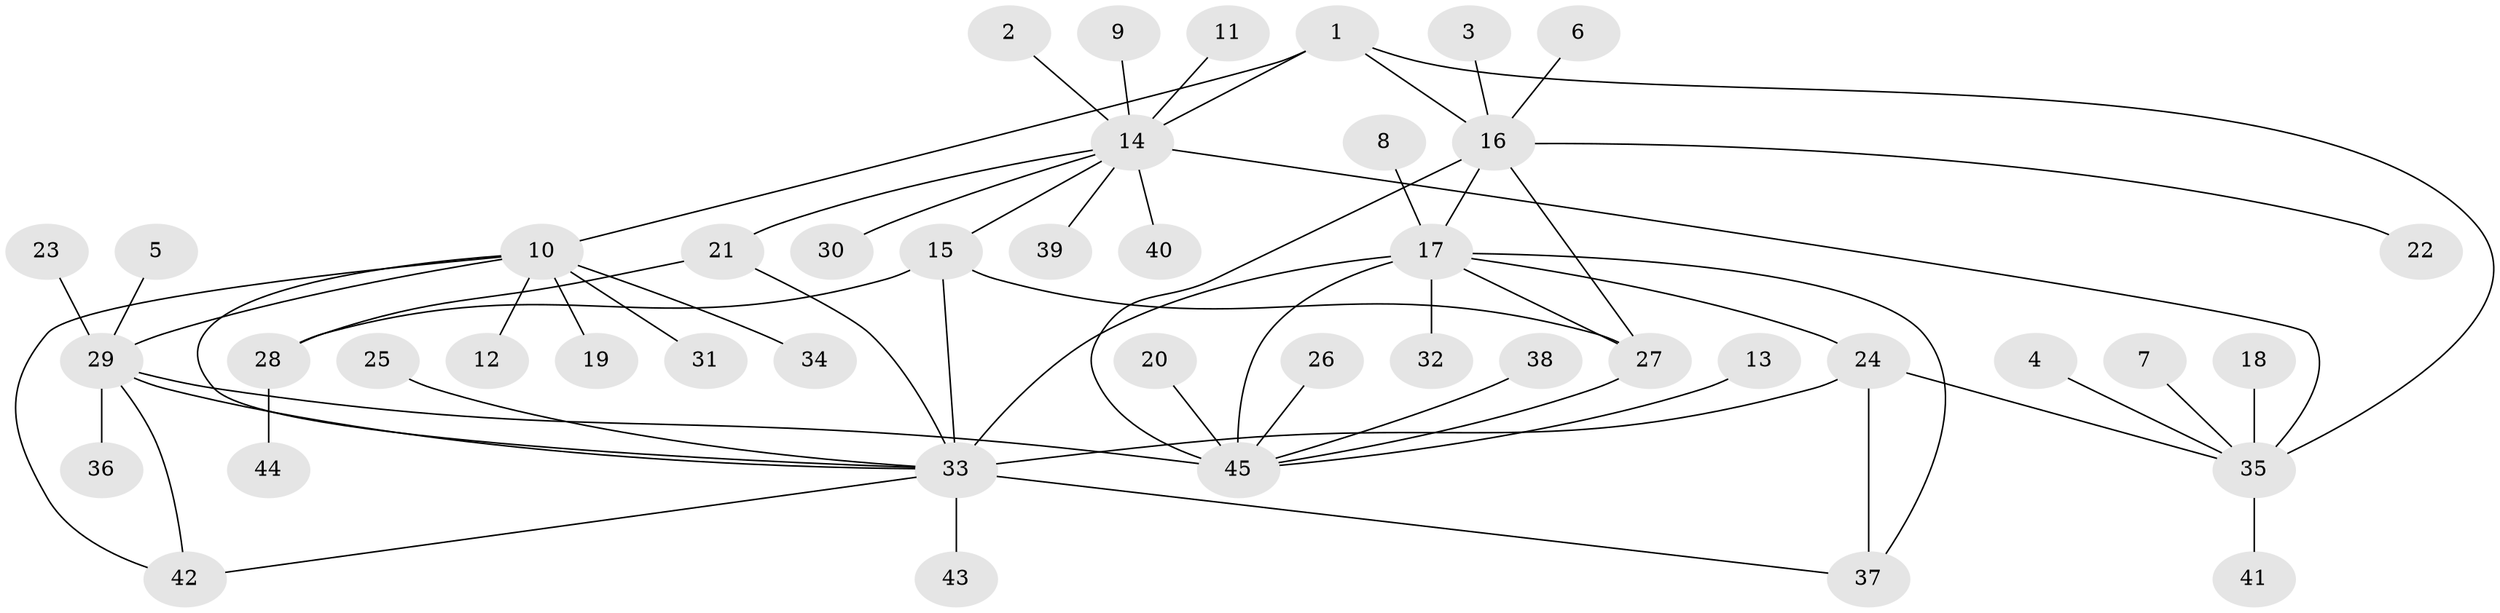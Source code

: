 // original degree distribution, {5: 0.022222222222222223, 6: 0.022222222222222223, 7: 0.044444444444444446, 8: 0.03333333333333333, 10: 0.022222222222222223, 3: 0.06666666666666667, 9: 0.022222222222222223, 4: 0.022222222222222223, 11: 0.011111111111111112, 1: 0.5888888888888889, 2: 0.14444444444444443}
// Generated by graph-tools (version 1.1) at 2025/02/03/09/25 03:02:34]
// undirected, 45 vertices, 61 edges
graph export_dot {
graph [start="1"]
  node [color=gray90,style=filled];
  1;
  2;
  3;
  4;
  5;
  6;
  7;
  8;
  9;
  10;
  11;
  12;
  13;
  14;
  15;
  16;
  17;
  18;
  19;
  20;
  21;
  22;
  23;
  24;
  25;
  26;
  27;
  28;
  29;
  30;
  31;
  32;
  33;
  34;
  35;
  36;
  37;
  38;
  39;
  40;
  41;
  42;
  43;
  44;
  45;
  1 -- 10 [weight=1.0];
  1 -- 14 [weight=2.0];
  1 -- 16 [weight=1.0];
  1 -- 35 [weight=1.0];
  2 -- 14 [weight=1.0];
  3 -- 16 [weight=1.0];
  4 -- 35 [weight=1.0];
  5 -- 29 [weight=1.0];
  6 -- 16 [weight=1.0];
  7 -- 35 [weight=1.0];
  8 -- 17 [weight=1.0];
  9 -- 14 [weight=1.0];
  10 -- 12 [weight=1.0];
  10 -- 19 [weight=1.0];
  10 -- 29 [weight=1.0];
  10 -- 31 [weight=1.0];
  10 -- 33 [weight=1.0];
  10 -- 34 [weight=1.0];
  10 -- 42 [weight=1.0];
  11 -- 14 [weight=1.0];
  13 -- 45 [weight=1.0];
  14 -- 15 [weight=1.0];
  14 -- 21 [weight=1.0];
  14 -- 30 [weight=1.0];
  14 -- 35 [weight=2.0];
  14 -- 39 [weight=1.0];
  14 -- 40 [weight=1.0];
  15 -- 27 [weight=1.0];
  15 -- 28 [weight=3.0];
  15 -- 33 [weight=2.0];
  16 -- 17 [weight=1.0];
  16 -- 22 [weight=1.0];
  16 -- 27 [weight=1.0];
  16 -- 45 [weight=1.0];
  17 -- 24 [weight=1.0];
  17 -- 27 [weight=1.0];
  17 -- 32 [weight=1.0];
  17 -- 33 [weight=1.0];
  17 -- 37 [weight=1.0];
  17 -- 45 [weight=2.0];
  18 -- 35 [weight=1.0];
  20 -- 45 [weight=1.0];
  21 -- 28 [weight=1.0];
  21 -- 33 [weight=1.0];
  23 -- 29 [weight=1.0];
  24 -- 33 [weight=2.0];
  24 -- 35 [weight=1.0];
  24 -- 37 [weight=1.0];
  25 -- 33 [weight=1.0];
  26 -- 45 [weight=1.0];
  27 -- 45 [weight=1.0];
  28 -- 44 [weight=1.0];
  29 -- 33 [weight=1.0];
  29 -- 36 [weight=1.0];
  29 -- 42 [weight=1.0];
  29 -- 45 [weight=1.0];
  33 -- 37 [weight=1.0];
  33 -- 42 [weight=1.0];
  33 -- 43 [weight=1.0];
  35 -- 41 [weight=1.0];
  38 -- 45 [weight=1.0];
}
